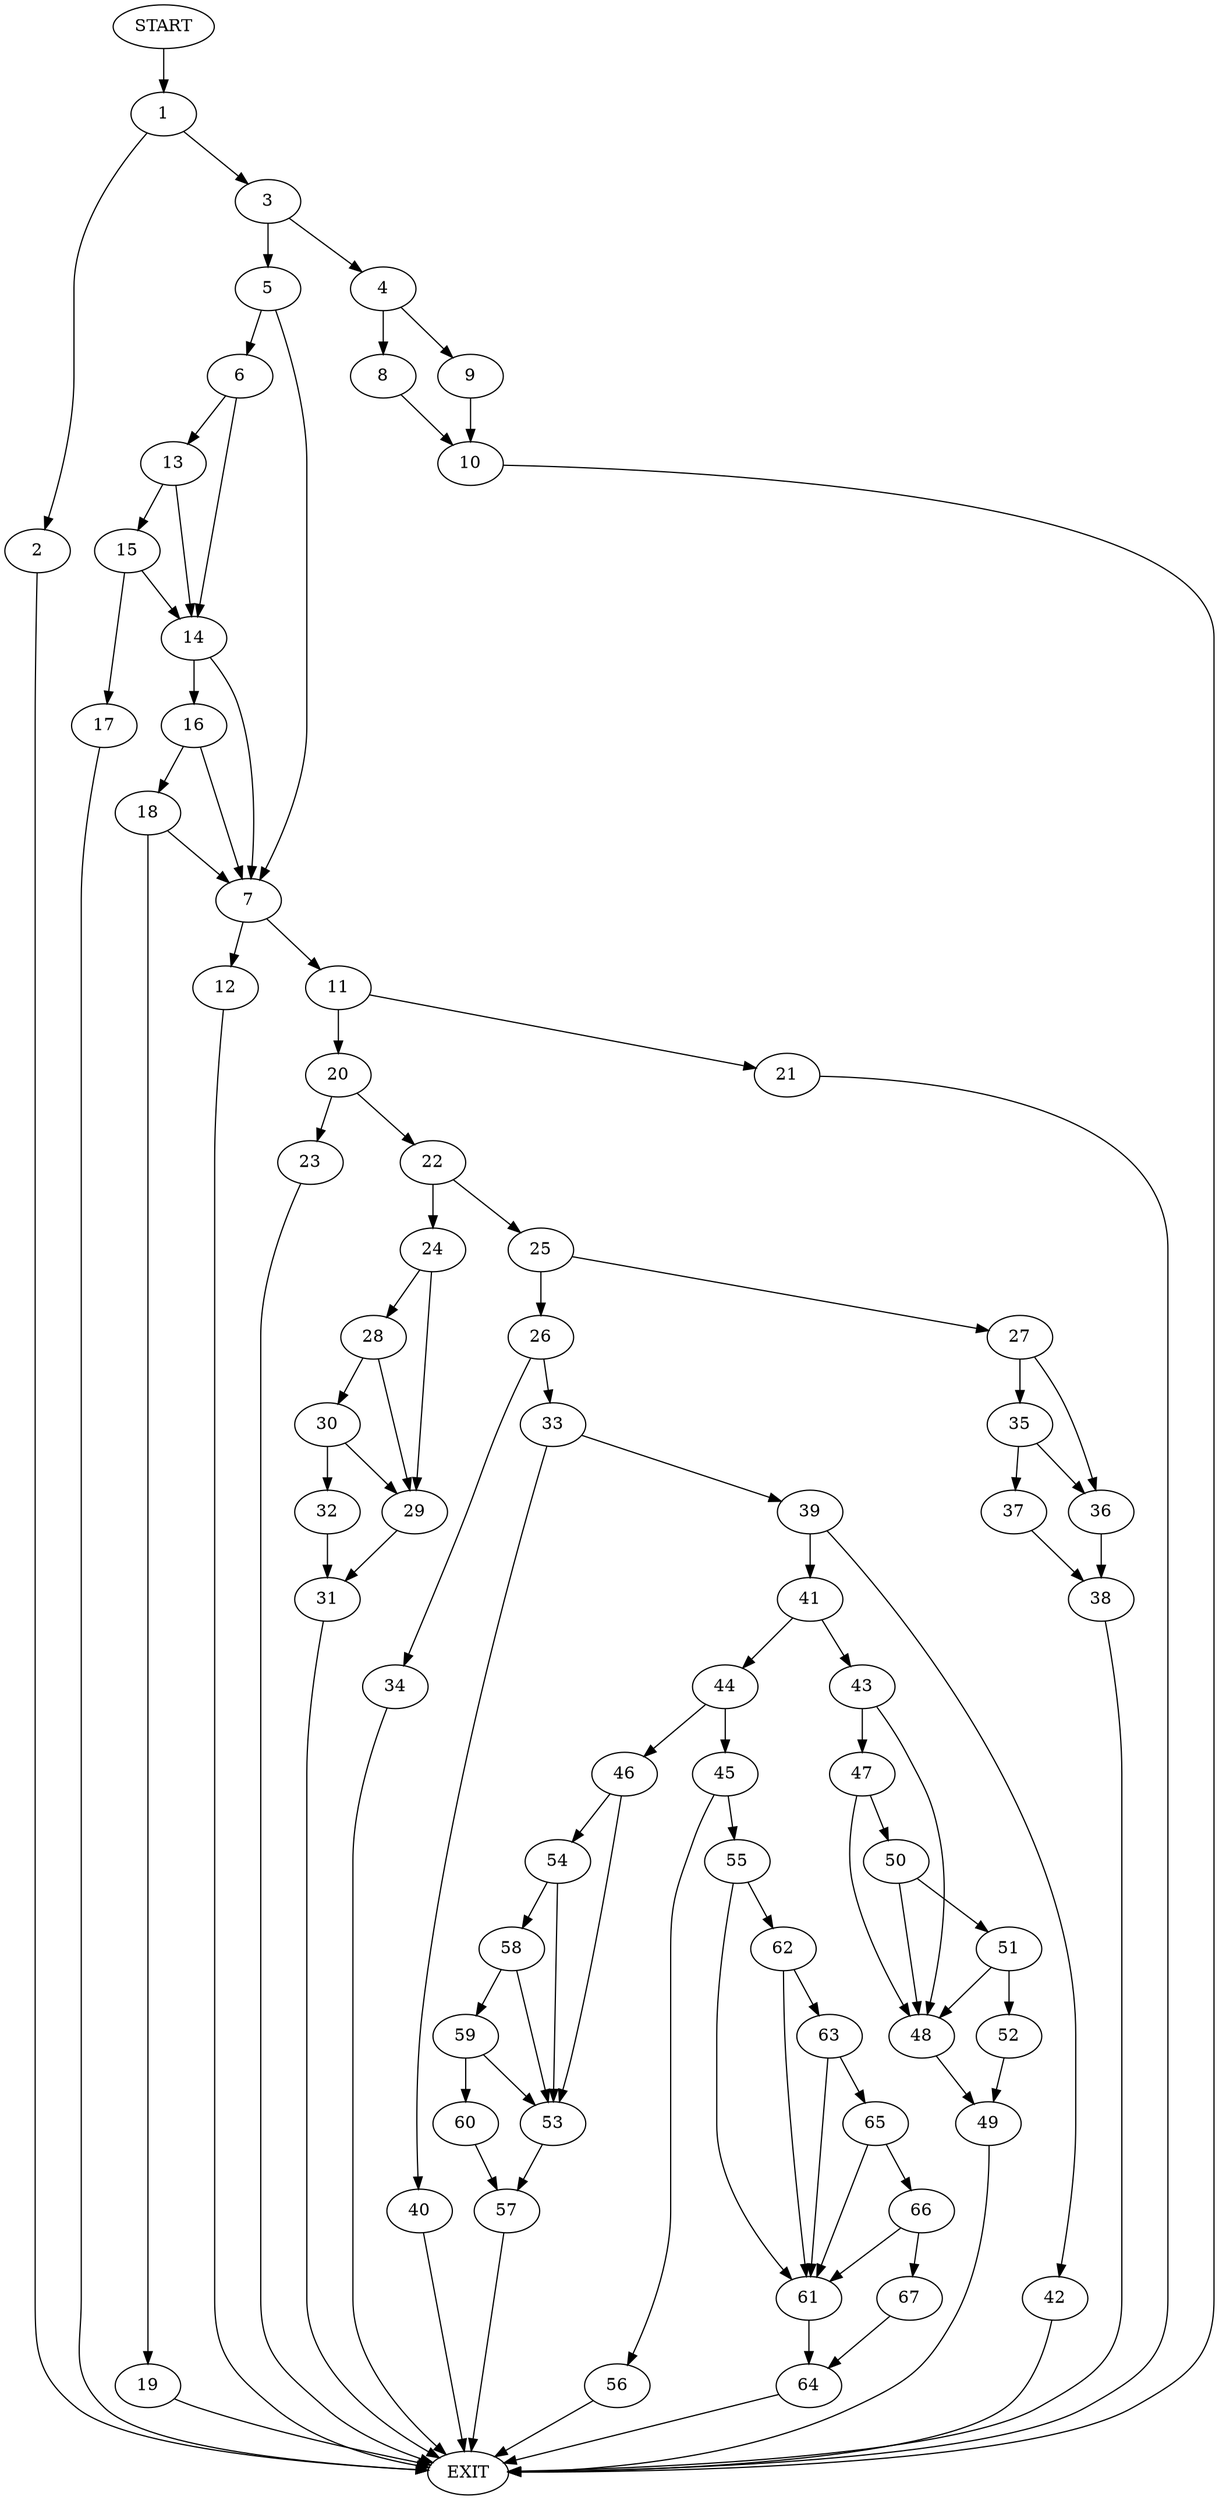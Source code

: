 digraph {
0 [label="START"]
68 [label="EXIT"]
0 -> 1
1 -> 2
1 -> 3
2 -> 68
3 -> 4
3 -> 5
5 -> 6
5 -> 7
4 -> 8
4 -> 9
9 -> 10
8 -> 10
10 -> 68
7 -> 11
7 -> 12
6 -> 13
6 -> 14
13 -> 15
13 -> 14
14 -> 16
14 -> 7
15 -> 17
15 -> 14
17 -> 68
16 -> 18
16 -> 7
18 -> 19
18 -> 7
19 -> 68
11 -> 20
11 -> 21
12 -> 68
20 -> 22
20 -> 23
21 -> 68
22 -> 24
22 -> 25
23 -> 68
25 -> 26
25 -> 27
24 -> 28
24 -> 29
28 -> 30
28 -> 29
29 -> 31
30 -> 32
30 -> 29
32 -> 31
31 -> 68
26 -> 33
26 -> 34
27 -> 35
27 -> 36
35 -> 37
35 -> 36
36 -> 38
37 -> 38
38 -> 68
34 -> 68
33 -> 39
33 -> 40
40 -> 68
39 -> 41
39 -> 42
41 -> 43
41 -> 44
42 -> 68
44 -> 45
44 -> 46
43 -> 47
43 -> 48
48 -> 49
47 -> 50
47 -> 48
50 -> 51
50 -> 48
51 -> 52
51 -> 48
52 -> 49
49 -> 68
46 -> 53
46 -> 54
45 -> 55
45 -> 56
53 -> 57
54 -> 53
54 -> 58
58 -> 53
58 -> 59
59 -> 53
59 -> 60
60 -> 57
57 -> 68
55 -> 61
55 -> 62
56 -> 68
62 -> 61
62 -> 63
61 -> 64
63 -> 65
63 -> 61
65 -> 61
65 -> 66
66 -> 61
66 -> 67
67 -> 64
64 -> 68
}
